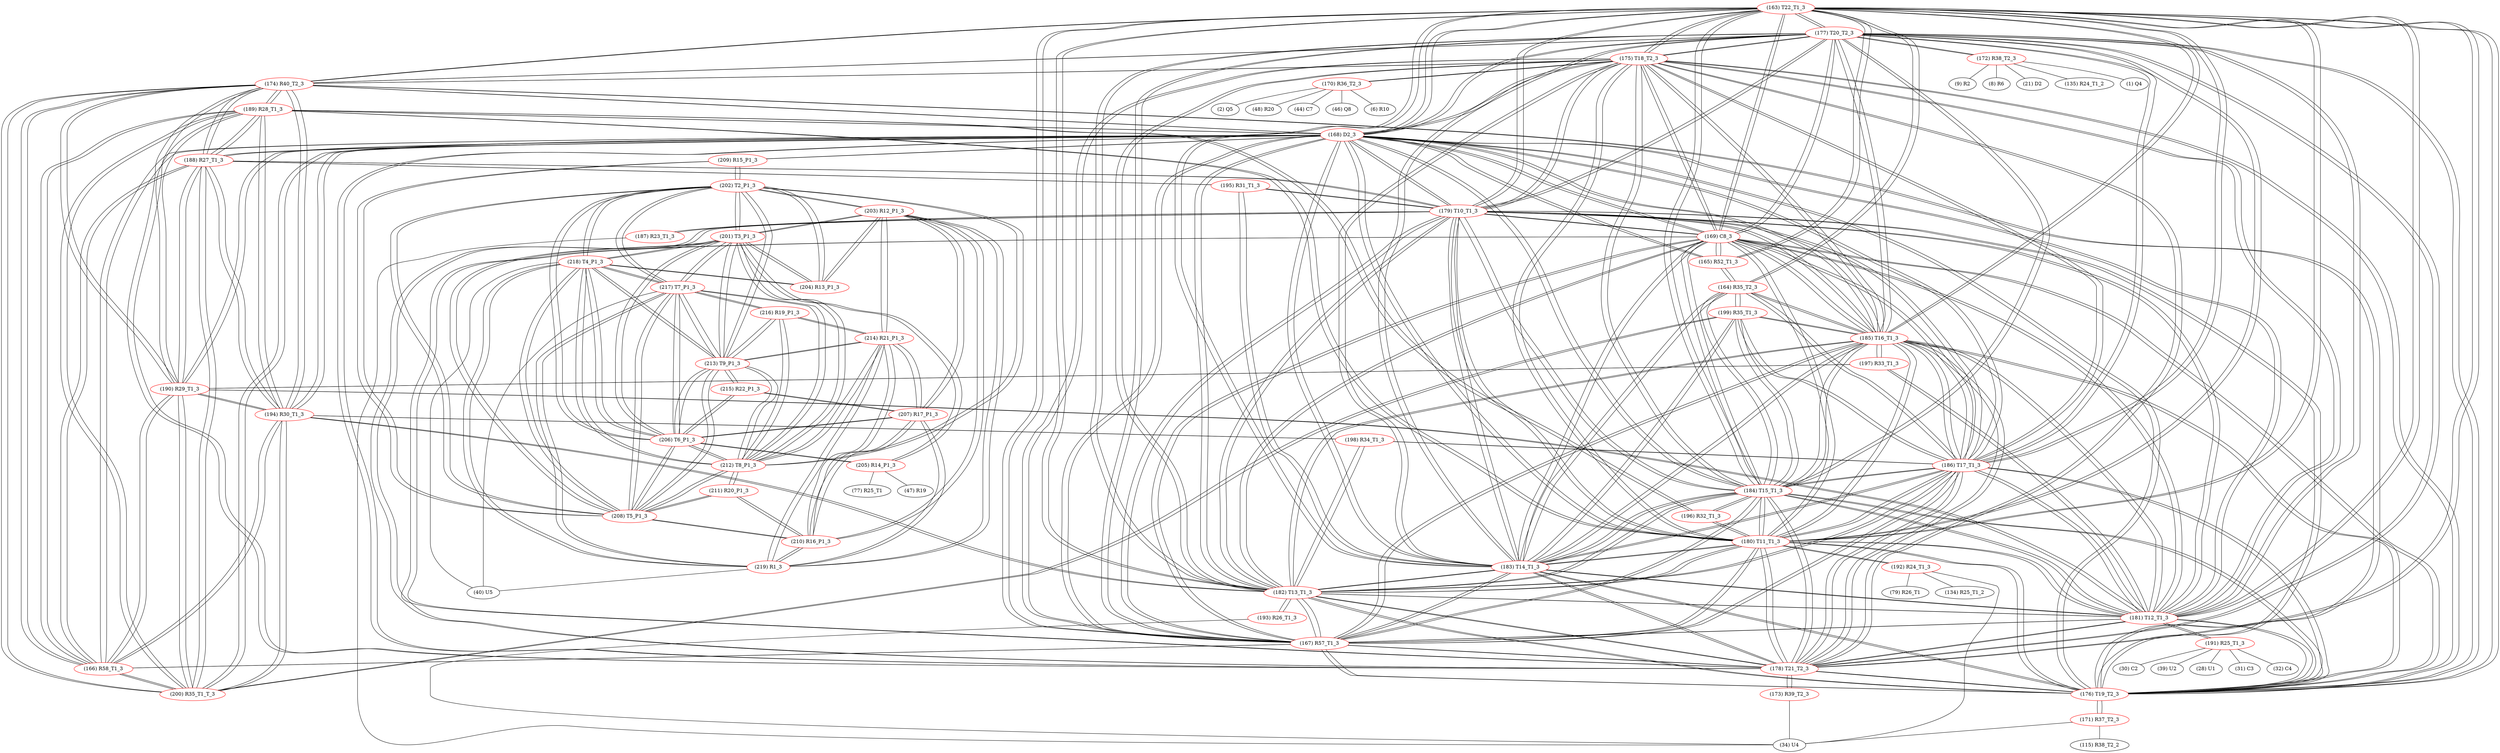 graph {
	163 [label="(163) T22_T1_3" color=red]
	177 [label="(177) T20_T2_3"]
	175 [label="(175) T18_T2_3"]
	176 [label="(176) T19_T2_3"]
	178 [label="(178) T21_T2_3"]
	167 [label="(167) R57_T1_3"]
	168 [label="(168) D2_3"]
	180 [label="(180) T11_T1_3"]
	185 [label="(185) T16_T1_3"]
	186 [label="(186) T17_T1_3"]
	179 [label="(179) T10_T1_3"]
	181 [label="(181) T12_T1_3"]
	182 [label="(182) T13_T1_3"]
	183 [label="(183) T14_T1_3"]
	184 [label="(184) T15_T1_3"]
	169 [label="(169) C8_3"]
	174 [label="(174) R40_T2_3"]
	165 [label="(165) R52_T1_3"]
	164 [label="(164) R35_T2_3"]
	164 [label="(164) R35_T2_3" color=red]
	185 [label="(185) T16_T1_3"]
	184 [label="(184) T15_T1_3"]
	199 [label="(199) R35_T1_3"]
	183 [label="(183) T14_T1_3"]
	186 [label="(186) T17_T1_3"]
	165 [label="(165) R52_T1_3"]
	163 [label="(163) T22_T1_3"]
	165 [label="(165) R52_T1_3" color=red]
	168 [label="(168) D2_3"]
	169 [label="(169) C8_3"]
	164 [label="(164) R35_T2_3"]
	163 [label="(163) T22_T1_3"]
	166 [label="(166) R58_T1_3" color=red]
	167 [label="(167) R57_T1_3"]
	168 [label="(168) D2_3"]
	190 [label="(190) R29_T1_3"]
	200 [label="(200) R35_T1_T_3"]
	174 [label="(174) R40_T2_3"]
	194 [label="(194) R30_T1_3"]
	188 [label="(188) R27_T1_3"]
	189 [label="(189) R28_T1_3"]
	167 [label="(167) R57_T1_3" color=red]
	177 [label="(177) T20_T2_3"]
	175 [label="(175) T18_T2_3"]
	176 [label="(176) T19_T2_3"]
	178 [label="(178) T21_T2_3"]
	163 [label="(163) T22_T1_3"]
	168 [label="(168) D2_3"]
	180 [label="(180) T11_T1_3"]
	185 [label="(185) T16_T1_3"]
	186 [label="(186) T17_T1_3"]
	179 [label="(179) T10_T1_3"]
	181 [label="(181) T12_T1_3"]
	182 [label="(182) T13_T1_3"]
	183 [label="(183) T14_T1_3"]
	184 [label="(184) T15_T1_3"]
	169 [label="(169) C8_3"]
	166 [label="(166) R58_T1_3"]
	168 [label="(168) D2_3" color=red]
	177 [label="(177) T20_T2_3"]
	175 [label="(175) T18_T2_3"]
	176 [label="(176) T19_T2_3"]
	178 [label="(178) T21_T2_3"]
	167 [label="(167) R57_T1_3"]
	163 [label="(163) T22_T1_3"]
	180 [label="(180) T11_T1_3"]
	185 [label="(185) T16_T1_3"]
	186 [label="(186) T17_T1_3"]
	179 [label="(179) T10_T1_3"]
	181 [label="(181) T12_T1_3"]
	182 [label="(182) T13_T1_3"]
	183 [label="(183) T14_T1_3"]
	184 [label="(184) T15_T1_3"]
	169 [label="(169) C8_3"]
	165 [label="(165) R52_T1_3"]
	166 [label="(166) R58_T1_3"]
	190 [label="(190) R29_T1_3"]
	200 [label="(200) R35_T1_T_3"]
	174 [label="(174) R40_T2_3"]
	194 [label="(194) R30_T1_3"]
	188 [label="(188) R27_T1_3"]
	189 [label="(189) R28_T1_3"]
	209 [label="(209) R15_P1_3"]
	169 [label="(169) C8_3" color=red]
	177 [label="(177) T20_T2_3"]
	175 [label="(175) T18_T2_3"]
	176 [label="(176) T19_T2_3"]
	178 [label="(178) T21_T2_3"]
	167 [label="(167) R57_T1_3"]
	163 [label="(163) T22_T1_3"]
	168 [label="(168) D2_3"]
	180 [label="(180) T11_T1_3"]
	185 [label="(185) T16_T1_3"]
	186 [label="(186) T17_T1_3"]
	179 [label="(179) T10_T1_3"]
	181 [label="(181) T12_T1_3"]
	182 [label="(182) T13_T1_3"]
	183 [label="(183) T14_T1_3"]
	184 [label="(184) T15_T1_3"]
	165 [label="(165) R52_T1_3"]
	170 [label="(170) R36_T2_3" color=red]
	6 [label="(6) R10"]
	2 [label="(2) Q5"]
	48 [label="(48) R20"]
	44 [label="(44) C7"]
	46 [label="(46) Q8"]
	175 [label="(175) T18_T2_3"]
	171 [label="(171) R37_T2_3" color=red]
	34 [label="(34) U4"]
	115 [label="(115) R38_T2_2"]
	176 [label="(176) T19_T2_3"]
	172 [label="(172) R38_T2_3" color=red]
	1 [label="(1) Q4"]
	9 [label="(9) R2"]
	8 [label="(8) R6"]
	21 [label="(21) D2"]
	135 [label="(135) R24_T1_2"]
	177 [label="(177) T20_T2_3"]
	173 [label="(173) R39_T2_3" color=red]
	34 [label="(34) U4"]
	178 [label="(178) T21_T2_3"]
	174 [label="(174) R40_T2_3" color=red]
	190 [label="(190) R29_T1_3"]
	200 [label="(200) R35_T1_T_3"]
	194 [label="(194) R30_T1_3"]
	168 [label="(168) D2_3"]
	166 [label="(166) R58_T1_3"]
	188 [label="(188) R27_T1_3"]
	189 [label="(189) R28_T1_3"]
	163 [label="(163) T22_T1_3"]
	176 [label="(176) T19_T2_3"]
	175 [label="(175) T18_T2_3"]
	178 [label="(178) T21_T2_3"]
	177 [label="(177) T20_T2_3"]
	175 [label="(175) T18_T2_3" color=red]
	177 [label="(177) T20_T2_3"]
	176 [label="(176) T19_T2_3"]
	178 [label="(178) T21_T2_3"]
	167 [label="(167) R57_T1_3"]
	163 [label="(163) T22_T1_3"]
	168 [label="(168) D2_3"]
	180 [label="(180) T11_T1_3"]
	185 [label="(185) T16_T1_3"]
	186 [label="(186) T17_T1_3"]
	179 [label="(179) T10_T1_3"]
	181 [label="(181) T12_T1_3"]
	182 [label="(182) T13_T1_3"]
	183 [label="(183) T14_T1_3"]
	184 [label="(184) T15_T1_3"]
	169 [label="(169) C8_3"]
	174 [label="(174) R40_T2_3"]
	170 [label="(170) R36_T2_3"]
	176 [label="(176) T19_T2_3" color=red]
	177 [label="(177) T20_T2_3"]
	175 [label="(175) T18_T2_3"]
	178 [label="(178) T21_T2_3"]
	167 [label="(167) R57_T1_3"]
	163 [label="(163) T22_T1_3"]
	168 [label="(168) D2_3"]
	180 [label="(180) T11_T1_3"]
	185 [label="(185) T16_T1_3"]
	186 [label="(186) T17_T1_3"]
	179 [label="(179) T10_T1_3"]
	181 [label="(181) T12_T1_3"]
	182 [label="(182) T13_T1_3"]
	183 [label="(183) T14_T1_3"]
	184 [label="(184) T15_T1_3"]
	169 [label="(169) C8_3"]
	174 [label="(174) R40_T2_3"]
	171 [label="(171) R37_T2_3"]
	177 [label="(177) T20_T2_3" color=red]
	175 [label="(175) T18_T2_3"]
	176 [label="(176) T19_T2_3"]
	178 [label="(178) T21_T2_3"]
	167 [label="(167) R57_T1_3"]
	163 [label="(163) T22_T1_3"]
	168 [label="(168) D2_3"]
	180 [label="(180) T11_T1_3"]
	185 [label="(185) T16_T1_3"]
	186 [label="(186) T17_T1_3"]
	179 [label="(179) T10_T1_3"]
	181 [label="(181) T12_T1_3"]
	182 [label="(182) T13_T1_3"]
	183 [label="(183) T14_T1_3"]
	184 [label="(184) T15_T1_3"]
	169 [label="(169) C8_3"]
	174 [label="(174) R40_T2_3"]
	172 [label="(172) R38_T2_3"]
	178 [label="(178) T21_T2_3" color=red]
	177 [label="(177) T20_T2_3"]
	175 [label="(175) T18_T2_3"]
	176 [label="(176) T19_T2_3"]
	167 [label="(167) R57_T1_3"]
	163 [label="(163) T22_T1_3"]
	168 [label="(168) D2_3"]
	180 [label="(180) T11_T1_3"]
	185 [label="(185) T16_T1_3"]
	186 [label="(186) T17_T1_3"]
	179 [label="(179) T10_T1_3"]
	181 [label="(181) T12_T1_3"]
	182 [label="(182) T13_T1_3"]
	183 [label="(183) T14_T1_3"]
	184 [label="(184) T15_T1_3"]
	169 [label="(169) C8_3"]
	174 [label="(174) R40_T2_3"]
	173 [label="(173) R39_T2_3"]
	179 [label="(179) T10_T1_3" color=red]
	177 [label="(177) T20_T2_3"]
	175 [label="(175) T18_T2_3"]
	176 [label="(176) T19_T2_3"]
	178 [label="(178) T21_T2_3"]
	167 [label="(167) R57_T1_3"]
	163 [label="(163) T22_T1_3"]
	168 [label="(168) D2_3"]
	180 [label="(180) T11_T1_3"]
	185 [label="(185) T16_T1_3"]
	186 [label="(186) T17_T1_3"]
	181 [label="(181) T12_T1_3"]
	182 [label="(182) T13_T1_3"]
	183 [label="(183) T14_T1_3"]
	184 [label="(184) T15_T1_3"]
	169 [label="(169) C8_3"]
	187 [label="(187) R23_T1_3"]
	195 [label="(195) R31_T1_3"]
	188 [label="(188) R27_T1_3"]
	180 [label="(180) T11_T1_3" color=red]
	177 [label="(177) T20_T2_3"]
	175 [label="(175) T18_T2_3"]
	176 [label="(176) T19_T2_3"]
	178 [label="(178) T21_T2_3"]
	167 [label="(167) R57_T1_3"]
	163 [label="(163) T22_T1_3"]
	168 [label="(168) D2_3"]
	185 [label="(185) T16_T1_3"]
	186 [label="(186) T17_T1_3"]
	179 [label="(179) T10_T1_3"]
	181 [label="(181) T12_T1_3"]
	182 [label="(182) T13_T1_3"]
	183 [label="(183) T14_T1_3"]
	184 [label="(184) T15_T1_3"]
	169 [label="(169) C8_3"]
	192 [label="(192) R24_T1_3"]
	196 [label="(196) R32_T1_3"]
	189 [label="(189) R28_T1_3"]
	181 [label="(181) T12_T1_3" color=red]
	177 [label="(177) T20_T2_3"]
	175 [label="(175) T18_T2_3"]
	176 [label="(176) T19_T2_3"]
	178 [label="(178) T21_T2_3"]
	167 [label="(167) R57_T1_3"]
	163 [label="(163) T22_T1_3"]
	168 [label="(168) D2_3"]
	180 [label="(180) T11_T1_3"]
	185 [label="(185) T16_T1_3"]
	186 [label="(186) T17_T1_3"]
	179 [label="(179) T10_T1_3"]
	182 [label="(182) T13_T1_3"]
	183 [label="(183) T14_T1_3"]
	184 [label="(184) T15_T1_3"]
	169 [label="(169) C8_3"]
	197 [label="(197) R33_T1_3"]
	190 [label="(190) R29_T1_3"]
	191 [label="(191) R25_T1_3"]
	182 [label="(182) T13_T1_3" color=red]
	177 [label="(177) T20_T2_3"]
	175 [label="(175) T18_T2_3"]
	176 [label="(176) T19_T2_3"]
	178 [label="(178) T21_T2_3"]
	167 [label="(167) R57_T1_3"]
	163 [label="(163) T22_T1_3"]
	168 [label="(168) D2_3"]
	180 [label="(180) T11_T1_3"]
	185 [label="(185) T16_T1_3"]
	186 [label="(186) T17_T1_3"]
	179 [label="(179) T10_T1_3"]
	181 [label="(181) T12_T1_3"]
	183 [label="(183) T14_T1_3"]
	184 [label="(184) T15_T1_3"]
	169 [label="(169) C8_3"]
	194 [label="(194) R30_T1_3"]
	198 [label="(198) R34_T1_3"]
	193 [label="(193) R26_T1_3"]
	183 [label="(183) T14_T1_3" color=red]
	177 [label="(177) T20_T2_3"]
	175 [label="(175) T18_T2_3"]
	176 [label="(176) T19_T2_3"]
	178 [label="(178) T21_T2_3"]
	167 [label="(167) R57_T1_3"]
	163 [label="(163) T22_T1_3"]
	168 [label="(168) D2_3"]
	180 [label="(180) T11_T1_3"]
	185 [label="(185) T16_T1_3"]
	186 [label="(186) T17_T1_3"]
	179 [label="(179) T10_T1_3"]
	181 [label="(181) T12_T1_3"]
	182 [label="(182) T13_T1_3"]
	184 [label="(184) T15_T1_3"]
	169 [label="(169) C8_3"]
	199 [label="(199) R35_T1_3"]
	164 [label="(164) R35_T2_3"]
	195 [label="(195) R31_T1_3"]
	184 [label="(184) T15_T1_3" color=red]
	177 [label="(177) T20_T2_3"]
	175 [label="(175) T18_T2_3"]
	176 [label="(176) T19_T2_3"]
	178 [label="(178) T21_T2_3"]
	167 [label="(167) R57_T1_3"]
	163 [label="(163) T22_T1_3"]
	168 [label="(168) D2_3"]
	180 [label="(180) T11_T1_3"]
	185 [label="(185) T16_T1_3"]
	186 [label="(186) T17_T1_3"]
	179 [label="(179) T10_T1_3"]
	181 [label="(181) T12_T1_3"]
	182 [label="(182) T13_T1_3"]
	183 [label="(183) T14_T1_3"]
	169 [label="(169) C8_3"]
	199 [label="(199) R35_T1_3"]
	164 [label="(164) R35_T2_3"]
	196 [label="(196) R32_T1_3"]
	185 [label="(185) T16_T1_3" color=red]
	177 [label="(177) T20_T2_3"]
	175 [label="(175) T18_T2_3"]
	176 [label="(176) T19_T2_3"]
	178 [label="(178) T21_T2_3"]
	167 [label="(167) R57_T1_3"]
	163 [label="(163) T22_T1_3"]
	168 [label="(168) D2_3"]
	180 [label="(180) T11_T1_3"]
	186 [label="(186) T17_T1_3"]
	179 [label="(179) T10_T1_3"]
	181 [label="(181) T12_T1_3"]
	182 [label="(182) T13_T1_3"]
	183 [label="(183) T14_T1_3"]
	184 [label="(184) T15_T1_3"]
	169 [label="(169) C8_3"]
	199 [label="(199) R35_T1_3"]
	164 [label="(164) R35_T2_3"]
	197 [label="(197) R33_T1_3"]
	186 [label="(186) T17_T1_3" color=red]
	177 [label="(177) T20_T2_3"]
	175 [label="(175) T18_T2_3"]
	176 [label="(176) T19_T2_3"]
	178 [label="(178) T21_T2_3"]
	167 [label="(167) R57_T1_3"]
	163 [label="(163) T22_T1_3"]
	168 [label="(168) D2_3"]
	180 [label="(180) T11_T1_3"]
	185 [label="(185) T16_T1_3"]
	179 [label="(179) T10_T1_3"]
	181 [label="(181) T12_T1_3"]
	182 [label="(182) T13_T1_3"]
	183 [label="(183) T14_T1_3"]
	184 [label="(184) T15_T1_3"]
	169 [label="(169) C8_3"]
	199 [label="(199) R35_T1_3"]
	164 [label="(164) R35_T2_3"]
	198 [label="(198) R34_T1_3"]
	187 [label="(187) R23_T1_3" color=red]
	34 [label="(34) U4"]
	179 [label="(179) T10_T1_3"]
	188 [label="(188) R27_T1_3" color=red]
	190 [label="(190) R29_T1_3"]
	200 [label="(200) R35_T1_T_3"]
	174 [label="(174) R40_T2_3"]
	194 [label="(194) R30_T1_3"]
	168 [label="(168) D2_3"]
	166 [label="(166) R58_T1_3"]
	189 [label="(189) R28_T1_3"]
	179 [label="(179) T10_T1_3"]
	195 [label="(195) R31_T1_3"]
	189 [label="(189) R28_T1_3" color=red]
	190 [label="(190) R29_T1_3"]
	200 [label="(200) R35_T1_T_3"]
	174 [label="(174) R40_T2_3"]
	194 [label="(194) R30_T1_3"]
	168 [label="(168) D2_3"]
	166 [label="(166) R58_T1_3"]
	188 [label="(188) R27_T1_3"]
	196 [label="(196) R32_T1_3"]
	180 [label="(180) T11_T1_3"]
	190 [label="(190) R29_T1_3" color=red]
	200 [label="(200) R35_T1_T_3"]
	174 [label="(174) R40_T2_3"]
	194 [label="(194) R30_T1_3"]
	168 [label="(168) D2_3"]
	166 [label="(166) R58_T1_3"]
	188 [label="(188) R27_T1_3"]
	189 [label="(189) R28_T1_3"]
	197 [label="(197) R33_T1_3"]
	181 [label="(181) T12_T1_3"]
	191 [label="(191) R25_T1_3" color=red]
	39 [label="(39) U2"]
	28 [label="(28) U1"]
	31 [label="(31) C3"]
	32 [label="(32) C4"]
	30 [label="(30) C2"]
	181 [label="(181) T12_T1_3"]
	192 [label="(192) R24_T1_3" color=red]
	34 [label="(34) U4"]
	79 [label="(79) R26_T1"]
	134 [label="(134) R25_T1_2"]
	180 [label="(180) T11_T1_3"]
	193 [label="(193) R26_T1_3" color=red]
	34 [label="(34) U4"]
	182 [label="(182) T13_T1_3"]
	194 [label="(194) R30_T1_3" color=red]
	190 [label="(190) R29_T1_3"]
	200 [label="(200) R35_T1_T_3"]
	174 [label="(174) R40_T2_3"]
	168 [label="(168) D2_3"]
	166 [label="(166) R58_T1_3"]
	188 [label="(188) R27_T1_3"]
	189 [label="(189) R28_T1_3"]
	198 [label="(198) R34_T1_3"]
	182 [label="(182) T13_T1_3"]
	195 [label="(195) R31_T1_3" color=red]
	179 [label="(179) T10_T1_3"]
	188 [label="(188) R27_T1_3"]
	183 [label="(183) T14_T1_3"]
	196 [label="(196) R32_T1_3" color=red]
	184 [label="(184) T15_T1_3"]
	189 [label="(189) R28_T1_3"]
	180 [label="(180) T11_T1_3"]
	197 [label="(197) R33_T1_3" color=red]
	185 [label="(185) T16_T1_3"]
	190 [label="(190) R29_T1_3"]
	181 [label="(181) T12_T1_3"]
	198 [label="(198) R34_T1_3" color=red]
	186 [label="(186) T17_T1_3"]
	194 [label="(194) R30_T1_3"]
	182 [label="(182) T13_T1_3"]
	199 [label="(199) R35_T1_3" color=red]
	185 [label="(185) T16_T1_3"]
	184 [label="(184) T15_T1_3"]
	183 [label="(183) T14_T1_3"]
	186 [label="(186) T17_T1_3"]
	164 [label="(164) R35_T2_3"]
	200 [label="(200) R35_T1_T_3"]
	200 [label="(200) R35_T1_T_3" color=red]
	190 [label="(190) R29_T1_3"]
	174 [label="(174) R40_T2_3"]
	194 [label="(194) R30_T1_3"]
	168 [label="(168) D2_3"]
	166 [label="(166) R58_T1_3"]
	188 [label="(188) R27_T1_3"]
	189 [label="(189) R28_T1_3"]
	199 [label="(199) R35_T1_3"]
	201 [label="(201) T3_P1_3" color=red]
	218 [label="(218) T4_P1_3"]
	217 [label="(217) T7_P1_3"]
	208 [label="(208) T5_P1_3"]
	213 [label="(213) T9_P1_3"]
	212 [label="(212) T8_P1_3"]
	206 [label="(206) T6_P1_3"]
	202 [label="(202) T2_P1_3"]
	205 [label="(205) R14_P1_3"]
	204 [label="(204) R13_P1_3"]
	203 [label="(203) R12_P1_3"]
	202 [label="(202) T2_P1_3" color=red]
	201 [label="(201) T3_P1_3"]
	218 [label="(218) T4_P1_3"]
	217 [label="(217) T7_P1_3"]
	208 [label="(208) T5_P1_3"]
	213 [label="(213) T9_P1_3"]
	212 [label="(212) T8_P1_3"]
	206 [label="(206) T6_P1_3"]
	204 [label="(204) R13_P1_3"]
	203 [label="(203) R12_P1_3"]
	209 [label="(209) R15_P1_3"]
	203 [label="(203) R12_P1_3" color=red]
	214 [label="(214) R21_P1_3"]
	210 [label="(210) R16_P1_3"]
	207 [label="(207) R17_P1_3"]
	219 [label="(219) R1_3"]
	204 [label="(204) R13_P1_3"]
	201 [label="(201) T3_P1_3"]
	202 [label="(202) T2_P1_3"]
	204 [label="(204) R13_P1_3" color=red]
	218 [label="(218) T4_P1_3"]
	201 [label="(201) T3_P1_3"]
	203 [label="(203) R12_P1_3"]
	202 [label="(202) T2_P1_3"]
	205 [label="(205) R14_P1_3" color=red]
	47 [label="(47) R19"]
	77 [label="(77) R25_T1"]
	201 [label="(201) T3_P1_3"]
	206 [label="(206) T6_P1_3"]
	206 [label="(206) T6_P1_3" color=red]
	201 [label="(201) T3_P1_3"]
	218 [label="(218) T4_P1_3"]
	217 [label="(217) T7_P1_3"]
	208 [label="(208) T5_P1_3"]
	213 [label="(213) T9_P1_3"]
	212 [label="(212) T8_P1_3"]
	202 [label="(202) T2_P1_3"]
	205 [label="(205) R14_P1_3"]
	215 [label="(215) R22_P1_3"]
	207 [label="(207) R17_P1_3"]
	207 [label="(207) R17_P1_3" color=red]
	214 [label="(214) R21_P1_3"]
	210 [label="(210) R16_P1_3"]
	203 [label="(203) R12_P1_3"]
	219 [label="(219) R1_3"]
	215 [label="(215) R22_P1_3"]
	206 [label="(206) T6_P1_3"]
	208 [label="(208) T5_P1_3" color=red]
	201 [label="(201) T3_P1_3"]
	218 [label="(218) T4_P1_3"]
	217 [label="(217) T7_P1_3"]
	213 [label="(213) T9_P1_3"]
	212 [label="(212) T8_P1_3"]
	206 [label="(206) T6_P1_3"]
	202 [label="(202) T2_P1_3"]
	209 [label="(209) R15_P1_3"]
	210 [label="(210) R16_P1_3"]
	211 [label="(211) R20_P1_3"]
	209 [label="(209) R15_P1_3" color=red]
	168 [label="(168) D2_3"]
	202 [label="(202) T2_P1_3"]
	208 [label="(208) T5_P1_3"]
	210 [label="(210) R16_P1_3" color=red]
	214 [label="(214) R21_P1_3"]
	203 [label="(203) R12_P1_3"]
	207 [label="(207) R17_P1_3"]
	219 [label="(219) R1_3"]
	208 [label="(208) T5_P1_3"]
	211 [label="(211) R20_P1_3"]
	211 [label="(211) R20_P1_3" color=red]
	212 [label="(212) T8_P1_3"]
	210 [label="(210) R16_P1_3"]
	208 [label="(208) T5_P1_3"]
	212 [label="(212) T8_P1_3" color=red]
	201 [label="(201) T3_P1_3"]
	218 [label="(218) T4_P1_3"]
	217 [label="(217) T7_P1_3"]
	208 [label="(208) T5_P1_3"]
	213 [label="(213) T9_P1_3"]
	206 [label="(206) T6_P1_3"]
	202 [label="(202) T2_P1_3"]
	214 [label="(214) R21_P1_3"]
	216 [label="(216) R19_P1_3"]
	211 [label="(211) R20_P1_3"]
	213 [label="(213) T9_P1_3" color=red]
	215 [label="(215) R22_P1_3"]
	201 [label="(201) T3_P1_3"]
	218 [label="(218) T4_P1_3"]
	217 [label="(217) T7_P1_3"]
	208 [label="(208) T5_P1_3"]
	212 [label="(212) T8_P1_3"]
	206 [label="(206) T6_P1_3"]
	202 [label="(202) T2_P1_3"]
	214 [label="(214) R21_P1_3"]
	216 [label="(216) R19_P1_3"]
	214 [label="(214) R21_P1_3" color=red]
	210 [label="(210) R16_P1_3"]
	203 [label="(203) R12_P1_3"]
	207 [label="(207) R17_P1_3"]
	219 [label="(219) R1_3"]
	213 [label="(213) T9_P1_3"]
	212 [label="(212) T8_P1_3"]
	216 [label="(216) R19_P1_3"]
	215 [label="(215) R22_P1_3" color=red]
	213 [label="(213) T9_P1_3"]
	206 [label="(206) T6_P1_3"]
	207 [label="(207) R17_P1_3"]
	216 [label="(216) R19_P1_3" color=red]
	213 [label="(213) T9_P1_3"]
	214 [label="(214) R21_P1_3"]
	212 [label="(212) T8_P1_3"]
	217 [label="(217) T7_P1_3"]
	217 [label="(217) T7_P1_3" color=red]
	201 [label="(201) T3_P1_3"]
	218 [label="(218) T4_P1_3"]
	208 [label="(208) T5_P1_3"]
	213 [label="(213) T9_P1_3"]
	212 [label="(212) T8_P1_3"]
	206 [label="(206) T6_P1_3"]
	202 [label="(202) T2_P1_3"]
	219 [label="(219) R1_3"]
	40 [label="(40) U5"]
	216 [label="(216) R19_P1_3"]
	218 [label="(218) T4_P1_3" color=red]
	201 [label="(201) T3_P1_3"]
	217 [label="(217) T7_P1_3"]
	208 [label="(208) T5_P1_3"]
	213 [label="(213) T9_P1_3"]
	212 [label="(212) T8_P1_3"]
	206 [label="(206) T6_P1_3"]
	202 [label="(202) T2_P1_3"]
	204 [label="(204) R13_P1_3"]
	219 [label="(219) R1_3"]
	40 [label="(40) U5"]
	219 [label="(219) R1_3" color=red]
	218 [label="(218) T4_P1_3"]
	217 [label="(217) T7_P1_3"]
	40 [label="(40) U5"]
	214 [label="(214) R21_P1_3"]
	210 [label="(210) R16_P1_3"]
	203 [label="(203) R12_P1_3"]
	207 [label="(207) R17_P1_3"]
	163 -- 177
	163 -- 175
	163 -- 176
	163 -- 178
	163 -- 167
	163 -- 168
	163 -- 180
	163 -- 185
	163 -- 186
	163 -- 179
	163 -- 181
	163 -- 182
	163 -- 183
	163 -- 184
	163 -- 169
	163 -- 174
	163 -- 165
	163 -- 164
	164 -- 185
	164 -- 184
	164 -- 199
	164 -- 183
	164 -- 186
	164 -- 165
	164 -- 163
	165 -- 168
	165 -- 169
	165 -- 164
	165 -- 163
	166 -- 167
	166 -- 168
	166 -- 190
	166 -- 200
	166 -- 174
	166 -- 194
	166 -- 188
	166 -- 189
	167 -- 177
	167 -- 175
	167 -- 176
	167 -- 178
	167 -- 163
	167 -- 168
	167 -- 180
	167 -- 185
	167 -- 186
	167 -- 179
	167 -- 181
	167 -- 182
	167 -- 183
	167 -- 184
	167 -- 169
	167 -- 166
	168 -- 177
	168 -- 175
	168 -- 176
	168 -- 178
	168 -- 167
	168 -- 163
	168 -- 180
	168 -- 185
	168 -- 186
	168 -- 179
	168 -- 181
	168 -- 182
	168 -- 183
	168 -- 184
	168 -- 169
	168 -- 165
	168 -- 166
	168 -- 190
	168 -- 200
	168 -- 174
	168 -- 194
	168 -- 188
	168 -- 189
	168 -- 209
	169 -- 177
	169 -- 175
	169 -- 176
	169 -- 178
	169 -- 167
	169 -- 163
	169 -- 168
	169 -- 180
	169 -- 185
	169 -- 186
	169 -- 179
	169 -- 181
	169 -- 182
	169 -- 183
	169 -- 184
	169 -- 165
	170 -- 6
	170 -- 2
	170 -- 48
	170 -- 44
	170 -- 46
	170 -- 175
	171 -- 34
	171 -- 115
	171 -- 176
	172 -- 1
	172 -- 9
	172 -- 8
	172 -- 21
	172 -- 135
	172 -- 177
	173 -- 34
	173 -- 178
	174 -- 190
	174 -- 200
	174 -- 194
	174 -- 168
	174 -- 166
	174 -- 188
	174 -- 189
	174 -- 163
	174 -- 176
	174 -- 175
	174 -- 178
	174 -- 177
	175 -- 177
	175 -- 176
	175 -- 178
	175 -- 167
	175 -- 163
	175 -- 168
	175 -- 180
	175 -- 185
	175 -- 186
	175 -- 179
	175 -- 181
	175 -- 182
	175 -- 183
	175 -- 184
	175 -- 169
	175 -- 174
	175 -- 170
	176 -- 177
	176 -- 175
	176 -- 178
	176 -- 167
	176 -- 163
	176 -- 168
	176 -- 180
	176 -- 185
	176 -- 186
	176 -- 179
	176 -- 181
	176 -- 182
	176 -- 183
	176 -- 184
	176 -- 169
	176 -- 174
	176 -- 171
	177 -- 175
	177 -- 176
	177 -- 178
	177 -- 167
	177 -- 163
	177 -- 168
	177 -- 180
	177 -- 185
	177 -- 186
	177 -- 179
	177 -- 181
	177 -- 182
	177 -- 183
	177 -- 184
	177 -- 169
	177 -- 174
	177 -- 172
	178 -- 177
	178 -- 175
	178 -- 176
	178 -- 167
	178 -- 163
	178 -- 168
	178 -- 180
	178 -- 185
	178 -- 186
	178 -- 179
	178 -- 181
	178 -- 182
	178 -- 183
	178 -- 184
	178 -- 169
	178 -- 174
	178 -- 173
	179 -- 177
	179 -- 175
	179 -- 176
	179 -- 178
	179 -- 167
	179 -- 163
	179 -- 168
	179 -- 180
	179 -- 185
	179 -- 186
	179 -- 181
	179 -- 182
	179 -- 183
	179 -- 184
	179 -- 169
	179 -- 187
	179 -- 195
	179 -- 188
	180 -- 177
	180 -- 175
	180 -- 176
	180 -- 178
	180 -- 167
	180 -- 163
	180 -- 168
	180 -- 185
	180 -- 186
	180 -- 179
	180 -- 181
	180 -- 182
	180 -- 183
	180 -- 184
	180 -- 169
	180 -- 192
	180 -- 196
	180 -- 189
	181 -- 177
	181 -- 175
	181 -- 176
	181 -- 178
	181 -- 167
	181 -- 163
	181 -- 168
	181 -- 180
	181 -- 185
	181 -- 186
	181 -- 179
	181 -- 182
	181 -- 183
	181 -- 184
	181 -- 169
	181 -- 197
	181 -- 190
	181 -- 191
	182 -- 177
	182 -- 175
	182 -- 176
	182 -- 178
	182 -- 167
	182 -- 163
	182 -- 168
	182 -- 180
	182 -- 185
	182 -- 186
	182 -- 179
	182 -- 181
	182 -- 183
	182 -- 184
	182 -- 169
	182 -- 194
	182 -- 198
	182 -- 193
	183 -- 177
	183 -- 175
	183 -- 176
	183 -- 178
	183 -- 167
	183 -- 163
	183 -- 168
	183 -- 180
	183 -- 185
	183 -- 186
	183 -- 179
	183 -- 181
	183 -- 182
	183 -- 184
	183 -- 169
	183 -- 199
	183 -- 164
	183 -- 195
	184 -- 177
	184 -- 175
	184 -- 176
	184 -- 178
	184 -- 167
	184 -- 163
	184 -- 168
	184 -- 180
	184 -- 185
	184 -- 186
	184 -- 179
	184 -- 181
	184 -- 182
	184 -- 183
	184 -- 169
	184 -- 199
	184 -- 164
	184 -- 196
	185 -- 177
	185 -- 175
	185 -- 176
	185 -- 178
	185 -- 167
	185 -- 163
	185 -- 168
	185 -- 180
	185 -- 186
	185 -- 179
	185 -- 181
	185 -- 182
	185 -- 183
	185 -- 184
	185 -- 169
	185 -- 199
	185 -- 164
	185 -- 197
	186 -- 177
	186 -- 175
	186 -- 176
	186 -- 178
	186 -- 167
	186 -- 163
	186 -- 168
	186 -- 180
	186 -- 185
	186 -- 179
	186 -- 181
	186 -- 182
	186 -- 183
	186 -- 184
	186 -- 169
	186 -- 199
	186 -- 164
	186 -- 198
	187 -- 34
	187 -- 179
	188 -- 190
	188 -- 200
	188 -- 174
	188 -- 194
	188 -- 168
	188 -- 166
	188 -- 189
	188 -- 179
	188 -- 195
	189 -- 190
	189 -- 200
	189 -- 174
	189 -- 194
	189 -- 168
	189 -- 166
	189 -- 188
	189 -- 196
	189 -- 180
	190 -- 200
	190 -- 174
	190 -- 194
	190 -- 168
	190 -- 166
	190 -- 188
	190 -- 189
	190 -- 197
	190 -- 181
	191 -- 39
	191 -- 28
	191 -- 31
	191 -- 32
	191 -- 30
	191 -- 181
	192 -- 34
	192 -- 79
	192 -- 134
	192 -- 180
	193 -- 34
	193 -- 182
	194 -- 190
	194 -- 200
	194 -- 174
	194 -- 168
	194 -- 166
	194 -- 188
	194 -- 189
	194 -- 198
	194 -- 182
	195 -- 179
	195 -- 188
	195 -- 183
	196 -- 184
	196 -- 189
	196 -- 180
	197 -- 185
	197 -- 190
	197 -- 181
	198 -- 186
	198 -- 194
	198 -- 182
	199 -- 185
	199 -- 184
	199 -- 183
	199 -- 186
	199 -- 164
	199 -- 200
	200 -- 190
	200 -- 174
	200 -- 194
	200 -- 168
	200 -- 166
	200 -- 188
	200 -- 189
	200 -- 199
	201 -- 218
	201 -- 217
	201 -- 208
	201 -- 213
	201 -- 212
	201 -- 206
	201 -- 202
	201 -- 205
	201 -- 204
	201 -- 203
	202 -- 201
	202 -- 218
	202 -- 217
	202 -- 208
	202 -- 213
	202 -- 212
	202 -- 206
	202 -- 204
	202 -- 203
	202 -- 209
	203 -- 214
	203 -- 210
	203 -- 207
	203 -- 219
	203 -- 204
	203 -- 201
	203 -- 202
	204 -- 218
	204 -- 201
	204 -- 203
	204 -- 202
	205 -- 47
	205 -- 77
	205 -- 201
	205 -- 206
	206 -- 201
	206 -- 218
	206 -- 217
	206 -- 208
	206 -- 213
	206 -- 212
	206 -- 202
	206 -- 205
	206 -- 215
	206 -- 207
	207 -- 214
	207 -- 210
	207 -- 203
	207 -- 219
	207 -- 215
	207 -- 206
	208 -- 201
	208 -- 218
	208 -- 217
	208 -- 213
	208 -- 212
	208 -- 206
	208 -- 202
	208 -- 209
	208 -- 210
	208 -- 211
	209 -- 168
	209 -- 202
	209 -- 208
	210 -- 214
	210 -- 203
	210 -- 207
	210 -- 219
	210 -- 208
	210 -- 211
	211 -- 212
	211 -- 210
	211 -- 208
	212 -- 201
	212 -- 218
	212 -- 217
	212 -- 208
	212 -- 213
	212 -- 206
	212 -- 202
	212 -- 214
	212 -- 216
	212 -- 211
	213 -- 215
	213 -- 201
	213 -- 218
	213 -- 217
	213 -- 208
	213 -- 212
	213 -- 206
	213 -- 202
	213 -- 214
	213 -- 216
	214 -- 210
	214 -- 203
	214 -- 207
	214 -- 219
	214 -- 213
	214 -- 212
	214 -- 216
	215 -- 213
	215 -- 206
	215 -- 207
	216 -- 213
	216 -- 214
	216 -- 212
	216 -- 217
	217 -- 201
	217 -- 218
	217 -- 208
	217 -- 213
	217 -- 212
	217 -- 206
	217 -- 202
	217 -- 219
	217 -- 40
	217 -- 216
	218 -- 201
	218 -- 217
	218 -- 208
	218 -- 213
	218 -- 212
	218 -- 206
	218 -- 202
	218 -- 204
	218 -- 219
	218 -- 40
	219 -- 218
	219 -- 217
	219 -- 40
	219 -- 214
	219 -- 210
	219 -- 203
	219 -- 207
}